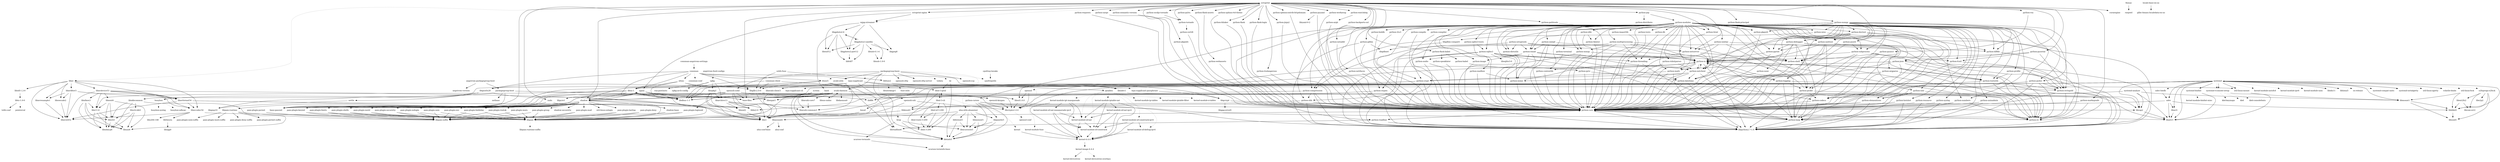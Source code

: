 digraph depends {
    node [shape=plaintext]
"alsa-utils-alsamixer" -> "libasound2";
"alsa-utils-alsamixer" -> "libformw5";
"alsa-utils-alsamixer" -> "libmenuw5";
"alsa-utils-alsamixer" -> "libncursesw5";
"alsa-utils-alsamixer" -> "libpanelw5";
"alsa-utils-alsamixer" -> "libtinfo5";
"angstrom-feed-configs" -> "opkg" [style=dotted];
"angstrom-packagegroup-boot" -> "angstrom-version";
"angstrom-packagegroup-boot" -> "packagegroup-boot";
"avahi-daemon" -> "base-files";
"avahi-daemon" -> "base-passwd";
"avahi-daemon" -> "libavahi-common3";
"avahi-daemon" -> "libavahi-core7";
"avahi-daemon" -> "libcap2";
"avahi-daemon" -> "libdaemon0";
"avahi-daemon" -> "libdbus-1-3";
"avahi-daemon" -> "libexpat1";
"avahi-daemon" -> "libnss-mdns" [style=dotted];
"avahi-daemon" -> "shadow";
"avahi-utils" -> "libavahi-client3";
"avahi-utils" -> "libavahi-common3";
"bash" -> "base-files";
"bash" -> "libtinfo5";
"bluez5" -> "libdbus-1-3";
"bluez5" -> "libglib-2.0-0";
"bluez5" -> "libreadline6";
"bluez5" -> "libudev1";
"busybox" -> "busybox-syslog" [style=dotted];
"busybox" -> "busybox-udhcpc" [style=dotted];
"connman" -> "bluez5";
"connman" -> "connman-conf" [style=dotted];
"connman" -> "dbus-1";
"connman" -> "iptables";
"connman" -> "libdbus-1-3";
"connman" -> "libglib-2.0-0";
"connman" -> "libgnutls28";
"connman" -> "ofono";
"connman" -> "wpa-supplicant";
"connman-angstrom-settings" -> "connman";
"connman-client" -> "libdbus-1-3";
"connman-client" -> "libglib-2.0-0";
"connman-client" -> "libreadline6";
"cpufreq-tweaks" -> "cpufrequtils";
"dbus-1" -> "base-files";
"dbus-1" -> "base-passwd";
"dbus-1" -> "libdbus-1-3";
"dbus-1" -> "libexpat1";
"dbus-1" -> "libx11-6";
"dbus-1" -> "shadow";
"e2fsprogs-e2fsck" -> "libblkid1";
"e2fsprogs-e2fsck" -> "libcom-err2";
"e2fsprogs-e2fsck" -> "libe2p2";
"e2fsprogs-e2fsck" -> "libext2fs2";
"e2fsprogs-e2fsck" -> "libuuid1";
"fixmac" -> "ranpwd";
"htop" -> "libncursesw5";
"htop" -> "libtinfo5";
"htop" -> "ncurses-terminfo";
"iptables" -> "kernel-module-ip-tables" [style=dotted];
"iptables" -> "kernel-module-ipt-masquerade" [style=dotted];
"iptables" -> "kernel-module-iptable-filter" [style=dotted];
"iptables" -> "kernel-module-iptable-nat" [style=dotted];
"iptables" -> "kernel-module-nf-conntrack" [style=dotted];
"iptables" -> "kernel-module-nf-conntrack-ipv4" [style=dotted];
"iptables" -> "kernel-module-nf-defrag-ipv4" [style=dotted];
"iptables" -> "kernel-module-nf-nat" [style=dotted];
"iptables" -> "kernel-module-x-tables" [style=dotted];
"iw" -> "libnl-3-200";
"iw" -> "libnl-3-genl";
"kernel" -> "kernel-4.4.4";
"kernel-4.4.4" -> "kernel-image-4.4.4";
"kernel-image-4.4.4" -> "kernel-devicetree";
"kernel-image-4.4.4" -> "kernel-devicetree-overlays" [style=dotted];
"kernel-module-fuse" -> "kernel-4.4.4";
"kernel-module-ipt-masquerade" -> "kernel-4.4.4";
"kernel-module-ipt-masquerade" -> "kernel-module-nf-conntrack";
"kernel-module-ipt-masquerade" -> "kernel-module-nf-nat";
"kernel-module-ipt-masquerade" -> "kernel-module-nf-nat-masquerade-ipv4";
"kernel-module-iptable-nat" -> "kernel-4.4.4";
"kernel-module-iptable-nat" -> "kernel-module-nf-conntrack";
"kernel-module-iptable-nat" -> "kernel-module-nf-nat";
"kernel-module-iptable-nat" -> "kernel-module-nf-nat-ipv4";
"kernel-module-nf-conntrack" -> "kernel-4.4.4";
"kernel-module-nf-conntrack-ipv4" -> "kernel-4.4.4";
"kernel-module-nf-conntrack-ipv4" -> "kernel-module-nf-conntrack";
"kernel-module-nf-conntrack-ipv4" -> "kernel-module-nf-defrag-ipv4";
"kernel-module-nf-defrag-ipv4" -> "kernel-4.4.4";
"kernel-module-nf-nat" -> "kernel-4.4.4";
"kernel-module-nf-nat" -> "kernel-module-nf-conntrack";
"kernel-module-nf-nat-ipv4" -> "kernel-4.4.4";
"kernel-module-nf-nat-ipv4" -> "kernel-module-nf-conntrack";
"kernel-module-nf-nat-ipv4" -> "kernel-module-nf-nat";
"kernel-module-nf-nat-masquerade-ipv4" -> "kernel-4.4.4";
"kernel-module-nf-nat-masquerade-ipv4" -> "kernel-module-nf-conntrack";
"kernel-module-nf-nat-masquerade-ipv4" -> "kernel-module-nf-nat";
"kmod" -> "libz1";
"libacl1" -> "libattr1";
"libarchive13" -> "libattr1";
"libarchive13" -> "libbz2-0";
"libarchive13" -> "libxml2";
"libarchive13" -> "libz1";
"libasound2" -> "alsa-conf";
"libasound2" -> "alsa-conf-base";
"libav" -> "libavcodec54";
"libav" -> "libavdevice53";
"libav" -> "libavfilter3";
"libav" -> "libavformat54";
"libav" -> "libavresample1";
"libav" -> "libavutil52";
"libav" -> "libsdl-1.2-0";
"libav" -> "libswscale2";
"libavahi-client3" -> "libavahi-common3";
"libavahi-client3" -> "libdbus-1-3";
"libavahi-core7" -> "libavahi-common3";
"libavcodec54" -> "libavutil52";
"libavcodec54" -> "libtheora";
"libavcodec54" -> "libx264-148";
"libavcodec54" -> "libz1";
"libavdevice53" -> "libasound2";
"libavdevice53" -> "libavcodec54";
"libavdevice53" -> "libavformat54";
"libavdevice53" -> "libavutil52";
"libavdevice53" -> "libx11-6";
"libavdevice53" -> "libxext6";
"libavdevice53" -> "libxfixes3";
"libavfilter3" -> "libavcodec54";
"libavfilter3" -> "libavformat54";
"libavfilter3" -> "libavresample1";
"libavfilter3" -> "libavutil52";
"libavfilter3" -> "libswscale2";
"libavformat54" -> "libavcodec54";
"libavformat54" -> "libavutil52";
"libavformat54" -> "libbz2-0";
"libavformat54" -> "libz1";
"libavresample1" -> "libavutil52";
"libblkid1" -> "libuuid1";
"libcap2" -> "libattr1";
"libcrypto1.0.0" -> "openssl-conf" [style=dotted];
"libdbus-1-3" -> "dbus-1" [style=dotted];
"libext2fs2" -> "libblkid1";
"libext2fs2" -> "libcom-err2";
"libformw5" -> "libncursesw5";
"libformw5" -> "libtinfo5";
"libfuse2" -> "fuse-utils" [style=dotted];
"libfuse2" -> "kernel-module-fuse" [style=dotted];
"libfuse2" -> "libulockmgr1" [style=dotted];
"libfuse2" -> "util-linux-mount";
"libgcrypt" -> "libcap2";
"libgcrypt" -> "libgpg-error0";
"libgdbm-compat4" -> "libgdbm4";
"libglib-2.0-0" -> "libffi6";
"libglib-2.0-0" -> "libz1";
"libgnutls28" -> "libgmp10";
"libgnutls28" -> "libz1";
"libgnutls28" -> "nettle";
"libgphoto2-6" -> "bash";
"libgphoto2-6" -> "libexif12";
"libgphoto2-6" -> "libgphoto2-camlibs" [style=dotted];
"libgphoto2-6" -> "libgphoto2-port12";
"libgphoto2-6" -> "libltdl7";
"libgphoto2-camlibs" -> "libexif12";
"libgphoto2-camlibs" -> "libgphoto2-6";
"libgphoto2-camlibs" -> "libgphoto2-port12";
"libgphoto2-camlibs" -> "libjpeg8";
"libgphoto2-camlibs" -> "libltdl7";
"libgphoto2-camlibs" -> "libusb-0.1-4";
"libgphoto2-camlibs" -> "libusb-1.0-0";
"libgphoto2-port12" -> "libltdl7";
"libkmod2" -> "libz1";
"libmenuw5" -> "libncursesw5";
"libmenuw5" -> "libtinfo5";
"libmount1" -> "libblkid1";
"libmount1" -> "libuuid1";
"libncursesw5" -> "libtinfo5";
"libnl-3-cli" -> "libnl-3-200";
"libnl-3-cli" -> "libnl-3-genl";
"libnl-3-cli" -> "libnl-nf-3-200";
"libnl-3-cli" -> "libnl-route-3-200";
"libnl-3-genl" -> "libnl-3-200";
"libnl-3-genl" -> "libnl-3-cli";
"libnl-nf-3-200" -> "libnl-3-200";
"libnl-nf-3-200" -> "libnl-route-3-200";
"libnl-route-3-200" -> "libnl-3-200";
"libnss-mdns" -> "avahi-daemon";
"libopkg1" -> "libarchive13";
"libopkg1" -> "libattr1";
"libopkg1" -> "libbz2-0";
"libopkg1" -> "libxml2";
"libopkg1" -> "libz1";
"libpam" -> "libpam-runtime-suffix" [style=dotted];
"libpam-runtime" -> "libpam-suffix";
"libpam-runtime" -> "pam-plugin-deny-suffix";
"libpam-runtime" -> "pam-plugin-permit-suffix";
"libpam-runtime" -> "pam-plugin-unix-suffix";
"libpam-runtime" -> "pam-plugin-warn-suffix";
"libpanelw5" -> "libncursesw5";
"libpanelw5" -> "libtinfo5";
"libreadline6" -> "libtinfo5";
"libsdl-1.2-0" -> "libts-1.0-0";
"libssl1.0.0" -> "libcrypto1.0.0";
"libswscale2" -> "libavutil52";
"libtheora" -> "libogg0";
"libtinfo5" -> "ncurses-terminfo-base" [style=dotted];
"libts-1.0-0" -> "pointercal" [style=dotted];
"libts-1.0-0" -> "tslib-conf";
"libudev1" -> "libcap2";
"libusb-0.1-4" -> "libusb-1.0-0";
"libx11-6" -> "libxau6";
"libx11-6" -> "libxcb1";
"libx11-6" -> "libxdmcp6";
"libxcb-xkb1" -> "libxau6";
"libxcb-xkb1" -> "libxcb1";
"libxcb-xkb1" -> "libxdmcp6";
"libxcb1" -> "libxau6";
"libxcb1" -> "libxdmcp6";
"libxext6" -> "libx11-6";
"libxext6" -> "libxau6";
"libxext6" -> "libxcb1";
"libxext6" -> "libxdmcp6";
"libxfixes3" -> "libx11-6";
"libxfixes3" -> "libxau6";
"libxfixes3" -> "libxcb1";
"libxfixes3" -> "libxdmcp6";
"libxkbcommon" -> "libxau6";
"libxkbcommon" -> "libxcb-xkb1";
"libxkbcommon" -> "libxcb1";
"libxkbcommon" -> "libxdmcp6";
"libxml2" -> "libz1";
"locale-base-en-us" -> "glibc-binary-localedata-en-us";
"mjpg-streamer" -> "libexif12";
"mjpg-streamer" -> "libgphoto2-6";
"mjpg-streamer" -> "libgphoto2-port12";
"mjpg-streamer" -> "libjpeg8";
"ncurses-terminfo" -> "ncurses-terminfo-base";
"nettle" -> "libgmp10";
"nginx" -> "base-files";
"nginx" -> "base-passwd";
"nginx" -> "libcrypto1.0.0";
"nginx" -> "libpcre1";
"nginx" -> "libssl1.0.0";
"nginx" -> "libz1";
"nginx" -> "shadow";
"octoprint" -> "base-files";
"octoprint" -> "base-passwd";
"octoprint" -> "curaengine";
"octoprint" -> "libav" [style=dotted];
"octoprint" -> "mjpg-streamer" [style=dotted];
"octoprint" -> "octoprint-nginx" [style=dotted];
"octoprint" -> "python-backports-ssl";
"octoprint" -> "python-blinker";
"octoprint" -> "python-flask";
"octoprint" -> "python-flask-assets";
"octoprint" -> "python-flask-babel";
"octoprint" -> "python-flask-login";
"octoprint" -> "python-flask-principal";
"octoprint" -> "python-html";
"octoprint" -> "python-itsdangerous";
"octoprint" -> "python-jinja2";
"octoprint" -> "python-json";
"octoprint" -> "python-markupsafe";
"octoprint" -> "python-netaddr";
"octoprint" -> "python-netifaces";
"octoprint" -> "python-netserver";
"octoprint" -> "python-numpy";
"octoprint" -> "python-pathtools";
"octoprint" -> "python-pip";
"octoprint" -> "python-pkginfo";
"octoprint" -> "python-psutil";
"octoprint" -> "python-pylru";
"octoprint" -> "python-pyserial";
"octoprint" -> "python-pyyaml";
"octoprint" -> "python-requests";
"octoprint" -> "python-rsa";
"octoprint" -> "python-sarge";
"octoprint" -> "python-semantic-version";
"octoprint" -> "python-sockjs-tornado";
"octoprint" -> "python-sphinx-rtd-theme";
"octoprint" -> "python-sphinxcontrib-httpdomain";
"octoprint" -> "python-tornado";
"octoprint" -> "python-watchdog";
"octoprint" -> "python-werkzeug";
"octoprint" -> "shadow";
"octoprint" -> "sudo";
"octoprint-nginx" -> "mjpg-streamer";
"octoprint-nginx" -> "nginx";
"octoprint-nginx" -> "octoprint";
"ofono" -> "dbus-1";
"ofono" -> "libdbus-1-3";
"ofono" -> "libglib-2.0-0";
"ofono" -> "libudev1";
"openssh-keygen" -> "libcrypto1.0.0";
"openssh-ssh" -> "libcrypto1.0.0";
"openssh-ssh" -> "libz1";
"openssh-sshd" -> "base-files";
"openssh-sshd" -> "base-passwd";
"openssh-sshd" -> "libcrypto1.0.0";
"openssh-sshd" -> "libpam";
"openssh-sshd" -> "libz1";
"openssh-sshd" -> "openssh-keygen";
"openssh-sshd" -> "pam-plugin-keyinit";
"openssh-sshd" -> "pam-plugin-loginuid";
"openssh-sshd" -> "shadow";
"openssl" -> "libcrypto1.0.0";
"openssl" -> "libssl1.0.0";
"opkg" -> "libarchive13";
"opkg" -> "libopkg1";
"opkg" -> "opkg-arch-config";
"opkg" -> "run-postinsts";
"packagegroup-basic" -> "alsa-utils-alsamixer" [style=dotted];
"packagegroup-basic" -> "avahi-daemon";
"packagegroup-basic" -> "avahi-utils";
"packagegroup-basic" -> "bluez5" [style=dotted];
"packagegroup-basic" -> "cpufrequtils" [style=dotted];
"packagegroup-basic" -> "htop" [style=dotted];
"packagegroup-basic" -> "iw" [style=dotted];
"packagegroup-basic" -> "openssh-scp";
"packagegroup-basic" -> "openssh-sftp";
"packagegroup-basic" -> "openssh-sftp-server";
"packagegroup-basic" -> "openssh-ssh";
"packagegroup-basic" -> "openssh-sshd";
"packagegroup-basic" -> "tzdata" [style=dotted];
"packagegroup-basic" -> "wpa-supplicant" [style=dotted];
"packagegroup-boot" -> "base-files";
"packagegroup-boot" -> "base-passwd";
"packagegroup-boot" -> "busybox";
"packagegroup-boot" -> "kernel" [style=dotted];
"packagegroup-boot" -> "netbase";
"pam-plugin-deny" -> "libpam";
"pam-plugin-deny" -> "libpam-suffix";
"pam-plugin-env" -> "libpam";
"pam-plugin-env" -> "libpam-suffix";
"pam-plugin-faildelay" -> "libpam";
"pam-plugin-faildelay" -> "libpam-suffix";
"pam-plugin-group" -> "libpam";
"pam-plugin-group" -> "libpam-suffix";
"pam-plugin-keyinit" -> "libpam";
"pam-plugin-keyinit" -> "libpam-suffix";
"pam-plugin-lastlog" -> "libpam";
"pam-plugin-lastlog" -> "libpam-suffix";
"pam-plugin-limits" -> "libpam";
"pam-plugin-limits" -> "libpam-suffix";
"pam-plugin-loginuid" -> "libpam";
"pam-plugin-loginuid" -> "libpam-suffix";
"pam-plugin-mail" -> "libpam";
"pam-plugin-mail" -> "libpam-suffix";
"pam-plugin-motd" -> "libpam";
"pam-plugin-motd" -> "libpam-suffix";
"pam-plugin-nologin" -> "libpam";
"pam-plugin-nologin" -> "libpam-suffix";
"pam-plugin-permit" -> "libpam";
"pam-plugin-permit" -> "libpam-suffix";
"pam-plugin-rootok" -> "libpam";
"pam-plugin-rootok" -> "libpam-suffix";
"pam-plugin-securetty" -> "libpam";
"pam-plugin-securetty" -> "libpam-suffix";
"pam-plugin-shells" -> "libpam";
"pam-plugin-shells" -> "libpam-suffix";
"pam-plugin-unix" -> "libpam";
"pam-plugin-unix" -> "libpam-suffix";
"pam-plugin-warn" -> "libpam";
"pam-plugin-warn" -> "libpam-suffix";
"python-2to3" -> "python-core";
"python-argh" -> "python-core";
"python-argparse" -> "python-codecs";
"python-argparse" -> "python-core";
"python-argparse" -> "python-textutils";
"python-audio" -> "libpython2.7-1.0";
"python-audio" -> "python-core";
"python-babel" -> "python-pytz";
"python-backports-ssl" -> "python-core";
"python-blinker" -> "python-core";
"python-bsddb" -> "python-core";
"python-certifi" -> "python-core";
"python-codecs" -> "libpython2.7-1.0";
"python-codecs" -> "python-core";
"python-codecs" -> "python-lang";
"python-compile" -> "python-core";
"python-compiler" -> "python-core";
"python-compression" -> "libbz2-0";
"python-compression" -> "libpython2.7-1.0";
"python-compression" -> "python-core";
"python-compression" -> "python-zlib";
"python-contextlib" -> "python-core";
"python-core" -> "libpython2.7-1.0";
"python-core" -> "libz1";
"python-core" -> "python-lang";
"python-core" -> "python-re";
"python-core" -> "python-readline" [style=dotted];
"python-crypt" -> "libcrypto1.0.0";
"python-crypt" -> "libpython2.7-1.0";
"python-crypt" -> "openssl" [style=dotted];
"python-crypt" -> "python-core";
"python-ctypes" -> "libffi6";
"python-ctypes" -> "libpython2.7-1.0";
"python-ctypes" -> "python-core";
"python-curses" -> "libncursesw5";
"python-curses" -> "libpanelw5";
"python-curses" -> "libpython2.7-1.0";
"python-curses" -> "libtinfo5";
"python-curses" -> "python-core";
"python-datetime" -> "libpython2.7-1.0";
"python-datetime" -> "python-codecs";
"python-datetime" -> "python-core";
"python-db" -> "python-core";
"python-debugger" -> "python-core";
"python-debugger" -> "python-io";
"python-debugger" -> "python-lang";
"python-debugger" -> "python-pprint";
"python-debugger" -> "python-re";
"python-debugger" -> "python-shell";
"python-debugger" -> "python-stringold";
"python-difflib" -> "python-lang";
"python-difflib" -> "python-re";
"python-distutils" -> "python-core";
"python-doctest" -> "python-core";
"python-doctest" -> "python-debugger";
"python-doctest" -> "python-difflib";
"python-doctest" -> "python-io";
"python-doctest" -> "python-lang";
"python-doctest" -> "python-re";
"python-doctest" -> "python-unittest";
"python-elementtree" -> "libpython2.7-1.0";
"python-elementtree" -> "python-core";
"python-email" -> "python-audio";
"python-email" -> "python-core";
"python-email" -> "python-image";
"python-email" -> "python-io";
"python-email" -> "python-mime";
"python-email" -> "python-netclient";
"python-email" -> "python-re";
"python-fcntl" -> "libpython2.7-1.0";
"python-fcntl" -> "python-core";
"python-flask" -> "python-core";
"python-flask-assets" -> "python-webassets";
"python-flask-babel" -> "python-babel";
"python-flask-babel" -> "python-speaklater";
"python-flask-login" -> "python-core";
"python-flask-principal" -> "python-core";
"python-gdbm" -> "libgdbm4";
"python-gdbm" -> "libpython2.7-1.0";
"python-gdbm" -> "python-core";
"python-hotshot" -> "libpython2.7-1.0";
"python-hotshot" -> "python-core";
"python-html" -> "python-core";
"python-idle" -> "python-core";
"python-idle" -> "python-tkinter";
"python-image" -> "python-core";
"python-importlib" -> "python-core";
"python-io" -> "libcrypto1.0.0";
"python-io" -> "libpython2.7-1.0";
"python-io" -> "libssl1.0.0";
"python-io" -> "python-contextlib";
"python-io" -> "python-core";
"python-io" -> "python-math";
"python-io" -> "python-netclient";
"python-io" -> "python-textutils";
"python-itsdangerous" -> "python-core";
"python-jinja2" -> "python-core";
"python-json" -> "libpython2.7-1.0";
"python-json" -> "python-codecs";
"python-json" -> "python-core";
"python-json" -> "python-math";
"python-json" -> "python-re";
"python-lang" -> "libpython2.7-1.0";
"python-lang" -> "python-core";
"python-logging" -> "python-core";
"python-logging" -> "python-io";
"python-logging" -> "python-lang";
"python-logging" -> "python-pickle";
"python-logging" -> "python-stringold";
"python-mailbox" -> "python-core";
"python-mailbox" -> "python-mime";
"python-markupsafe" -> "python-core";
"python-markupsafe" -> "python-re";
"python-math" -> "libpython2.7-1.0";
"python-math" -> "python-core";
"python-math" -> "python-crypt";
"python-mime" -> "python-core";
"python-mime" -> "python-io";
"python-misc" -> "libgdbm-compat4";
"python-misc" -> "libpython2.7-1.0";
"python-mmap" -> "libpython2.7-1.0";
"python-mmap" -> "python-core";
"python-mmap" -> "python-io";
"python-modules" -> "python-2to3";
"python-modules" -> "python-argparse";
"python-modules" -> "python-audio";
"python-modules" -> "python-bsddb";
"python-modules" -> "python-codecs";
"python-modules" -> "python-compile";
"python-modules" -> "python-compiler";
"python-modules" -> "python-compression";
"python-modules" -> "python-contextlib";
"python-modules" -> "python-core";
"python-modules" -> "python-crypt";
"python-modules" -> "python-ctypes";
"python-modules" -> "python-curses";
"python-modules" -> "python-datetime";
"python-modules" -> "python-db";
"python-modules" -> "python-debugger";
"python-modules" -> "python-difflib";
"python-modules" -> "python-distutils";
"python-modules" -> "python-doctest";
"python-modules" -> "python-elementtree";
"python-modules" -> "python-email";
"python-modules" -> "python-fcntl";
"python-modules" -> "python-gdbm";
"python-modules" -> "python-hotshot";
"python-modules" -> "python-html";
"python-modules" -> "python-idle";
"python-modules" -> "python-image";
"python-modules" -> "python-importlib";
"python-modules" -> "python-io";
"python-modules" -> "python-json";
"python-modules" -> "python-lang";
"python-modules" -> "python-logging";
"python-modules" -> "python-mailbox";
"python-modules" -> "python-math";
"python-modules" -> "python-mime";
"python-modules" -> "python-misc";
"python-modules" -> "python-mmap";
"python-modules" -> "python-multiprocessing";
"python-modules" -> "python-netclient";
"python-modules" -> "python-netserver";
"python-modules" -> "python-numbers";
"python-modules" -> "python-pickle";
"python-modules" -> "python-pkgutil";
"python-modules" -> "python-pprint";
"python-modules" -> "python-profile";
"python-modules" -> "python-pydoc";
"python-modules" -> "python-re";
"python-modules" -> "python-readline";
"python-modules" -> "python-resource";
"python-modules" -> "python-robotparser";
"python-modules" -> "python-shell";
"python-modules" -> "python-smtpd";
"python-modules" -> "python-sqlite3";
"python-modules" -> "python-sqlite3-tests";
"python-modules" -> "python-stringold";
"python-modules" -> "python-subprocess";
"python-modules" -> "python-syslog";
"python-modules" -> "python-terminal";
"python-modules" -> "python-tests";
"python-modules" -> "python-textutils";
"python-modules" -> "python-threading";
"python-modules" -> "python-tkinter";
"python-modules" -> "python-unittest";
"python-modules" -> "python-unixadmin";
"python-modules" -> "python-xml";
"python-modules" -> "python-xmlrpc";
"python-modules" -> "python-zlib";
"python-multiprocessing" -> "libpython2.7-1.0";
"python-multiprocessing" -> "python-core";
"python-multiprocessing" -> "python-ctypes";
"python-multiprocessing" -> "python-io";
"python-multiprocessing" -> "python-lang";
"python-multiprocessing" -> "python-mmap";
"python-multiprocessing" -> "python-pickle";
"python-multiprocessing" -> "python-threading";
"python-netaddr" -> "python-core";
"python-netclient" -> "python-core";
"python-netclient" -> "python-crypt";
"python-netclient" -> "python-datetime";
"python-netclient" -> "python-io";
"python-netclient" -> "python-lang";
"python-netclient" -> "python-logging";
"python-netclient" -> "python-mime";
"python-netifaces" -> "python-core";
"python-netserver" -> "python-core";
"python-netserver" -> "python-netclient";
"python-netserver" -> "python-shell";
"python-netserver" -> "python-threading";
"python-nose" -> "python-core";
"python-numbers" -> "python-core";
"python-numbers" -> "python-lang";
"python-numbers" -> "python-re";
"python-numpy" -> "python-compression";
"python-numpy" -> "python-datetime";
"python-numpy" -> "python-difflib";
"python-numpy" -> "python-distutils";
"python-numpy" -> "python-doctest";
"python-numpy" -> "python-email";
"python-numpy" -> "python-misc";
"python-numpy" -> "python-mmap";
"python-numpy" -> "python-netclient";
"python-numpy" -> "python-nose";
"python-numpy" -> "python-numbers";
"python-numpy" -> "python-pickle";
"python-numpy" -> "python-pkgutil";
"python-numpy" -> "python-pprint";
"python-numpy" -> "python-pydoc";
"python-numpy" -> "python-shell";
"python-numpy" -> "python-subprocess";
"python-numpy" -> "python-unittest";
"python-pathtools" -> "python-core";
"python-pickle" -> "libpython2.7-1.0";
"python-pickle" -> "python-codecs";
"python-pickle" -> "python-core";
"python-pickle" -> "python-io";
"python-pickle" -> "python-re";
"python-pip" -> "python-distribute";
"python-pip" -> "python-modules";
"python-pkginfo" -> "python-core";
"python-pkgutil" -> "python-core";
"python-pprint" -> "python-core";
"python-pprint" -> "python-io";
"python-profile" -> "libpython2.7-1.0";
"python-profile" -> "python-core";
"python-profile" -> "python-textutils";
"python-psutil" -> "python-core";
"python-psutil" -> "python-subprocess";
"python-pyasn1" -> "python-core";
"python-pyasn1" -> "python-lang";
"python-pyasn1" -> "python-shell";
"python-pydoc" -> "python-core";
"python-pydoc" -> "python-lang";
"python-pydoc" -> "python-re";
"python-pydoc" -> "python-stringold";
"python-pylru" -> "python-core";
"python-pyserial" -> "python-fcntl";
"python-pyserial" -> "python-io";
"python-pyserial" -> "python-stringold";
"python-pytz" -> "python-core";
"python-pytz" -> "python-datetime";
"python-pyyaml" -> "libyaml-0-2";
"python-pyyaml" -> "python-core";
"python-re" -> "python-core";
"python-readline" -> "libpython2.7-1.0";
"python-readline" -> "libreadline6";
"python-readline" -> "python-core";
"python-requests" -> "python-core";
"python-resource" -> "libpython2.7-1.0";
"python-resource" -> "python-core";
"python-robotparser" -> "python-core";
"python-robotparser" -> "python-netclient";
"python-rsa" -> "python-pyasn1";
"python-sarge" -> "python-core";
"python-semantic-version" -> "python-core";
"python-setuptools" -> "python-compression";
"python-setuptools" -> "python-distutils";
"python-setuptools" -> "python-email";
"python-setuptools" -> "python-shell";
"python-setuptools" -> "python-stringold";
"python-shell" -> "python-core";
"python-shell" -> "python-re";
"python-smtpd" -> "python-core";
"python-smtpd" -> "python-email";
"python-smtpd" -> "python-mime";
"python-smtpd" -> "python-netserver";
"python-sockjs-tornado" -> "python-tornado";
"python-speaklater" -> "python-core";
"python-sphinx-rtd-theme" -> "python-core";
"python-sphinxcontrib-httpdomain" -> "python-core";
"python-sqlite3" -> "libpython2.7-1.0";
"python-sqlite3" -> "libsqlite3-0";
"python-sqlite3" -> "python-core";
"python-sqlite3" -> "python-crypt";
"python-sqlite3" -> "python-datetime";
"python-sqlite3" -> "python-io";
"python-sqlite3" -> "python-lang";
"python-sqlite3" -> "python-threading";
"python-sqlite3" -> "python-zlib";
"python-sqlite3-tests" -> "python-core";
"python-sqlite3-tests" -> "python-sqlite3";
"python-stringold" -> "libpython2.7-1.0";
"python-stringold" -> "python-core";
"python-stringold" -> "python-re";
"python-subprocess" -> "python-core";
"python-subprocess" -> "python-fcntl";
"python-subprocess" -> "python-io";
"python-subprocess" -> "python-pickle";
"python-subprocess" -> "python-re";
"python-syslog" -> "libpython2.7-1.0";
"python-syslog" -> "python-core";
"python-terminal" -> "python-core";
"python-terminal" -> "python-io";
"python-tests" -> "python-core";
"python-textutils" -> "libpython2.7-1.0";
"python-textutils" -> "python-core";
"python-textutils" -> "python-io";
"python-textutils" -> "python-re";
"python-textutils" -> "python-stringold";
"python-threading" -> "python-core";
"python-threading" -> "python-lang";
"python-tkinter" -> "python-core";
"python-tornado" -> "python-certifi";
"python-unittest" -> "python-core";
"python-unittest" -> "python-difflib";
"python-unittest" -> "python-io";
"python-unittest" -> "python-lang";
"python-unittest" -> "python-pprint";
"python-unittest" -> "python-shell";
"python-unittest" -> "python-stringold";
"python-unixadmin" -> "libpython2.7-1.0";
"python-unixadmin" -> "python-core";
"python-watchdog" -> "python-argh";
"python-webassets" -> "python-core";
"python-werkzeug" -> "python-core";
"python-xml" -> "libpython2.7-1.0";
"python-xml" -> "python-core";
"python-xml" -> "python-elementtree";
"python-xml" -> "python-re";
"python-xmlrpc" -> "python-core";
"python-xmlrpc" -> "python-lang";
"python-xmlrpc" -> "python-netserver";
"python-xmlrpc" -> "python-xml";
"python-zlib" -> "libpython2.7-1.0";
"python-zlib" -> "libz1";
"python-zlib" -> "python-core";
"screen" -> "base-files";
"screen" -> "libpam";
"screen" -> "libtinfo5";
"shadow" -> "base-passwd";
"shadow" -> "libpam";
"shadow" -> "libpam-runtime";
"shadow" -> "pam-plugin-env";
"shadow" -> "pam-plugin-faildelay";
"shadow" -> "pam-plugin-group";
"shadow" -> "pam-plugin-lastlog";
"shadow" -> "pam-plugin-limits";
"shadow" -> "pam-plugin-mail";
"shadow" -> "pam-plugin-motd";
"shadow" -> "pam-plugin-nologin";
"shadow" -> "pam-plugin-rootok";
"shadow" -> "pam-plugin-securetty";
"shadow" -> "pam-plugin-shells";
"shadow" -> "shadow-base";
"shadow" -> "shadow-securetty";
"shadow" -> "util-linux-sulogin";
"shadow-base" -> "libpam";
"sshfs-fuse" -> "libfuse2";
"sshfs-fuse" -> "libglib-2.0-0";
"sudo" -> "libpam";
"sudo" -> "pam-plugin-keyinit";
"sudo" -> "pam-plugin-limits";
"systemd" -> "base-files";
"systemd" -> "base-passwd";
"systemd" -> "dbus-1";
"systemd" -> "e2fsprogs-e2fsck" [style=dotted];
"systemd" -> "iptables";
"systemd" -> "kernel-module-autofs4" [style=dotted];
"systemd" -> "kernel-module-ipv6" [style=dotted];
"systemd" -> "kernel-module-unix" [style=dotted];
"systemd" -> "kmod";
"systemd" -> "libacl1";
"systemd" -> "libattr1";
"systemd" -> "libblkid1";
"systemd" -> "libcap2";
"systemd" -> "libidn11";
"systemd" -> "libkmod2";
"systemd" -> "liblzma5";
"systemd" -> "libmount1";
"systemd" -> "libpam";
"systemd" -> "libxkbcommon";
"systemd" -> "os-release" [style=dotted];
"systemd" -> "shadow";
"systemd" -> "systemd-binfmt";
"systemd" -> "systemd-compat-units" [style=dotted];
"systemd" -> "systemd-serialgetty" [style=dotted];
"systemd" -> "systemd-vconsole-setup" [style=dotted];
"systemd" -> "systemd-vconsole-setup";
"systemd" -> "udev";
"systemd" -> "udev-hwdb" [style=dotted];
"systemd" -> "util-linux-agetty" [style=dotted];
"systemd" -> "util-linux-fsck" [style=dotted];
"systemd" -> "util-linux-mount";
"systemd" -> "volatile-binds";
"systemd-analyze" -> "libattr1";
"systemd-analyze" -> "libcap2";
"systemd-analyze" -> "libmount1";
"systemd-analyze" -> "libpam";
"systemd-binfmt" -> "kernel-module-binfmt-misc" [style=dotted];
"systemd-binfmt" -> "libattr1";
"systemd-serialgetty" -> "systemd";
"systemd-vconsole-setup" -> "kbd" [style=dotted];
"systemd-vconsole-setup" -> "kbd-consolefonts" [style=dotted];
"systemd-vconsole-setup" -> "kbd-keymaps" [style=dotted];
"systemd-vconsole-setup" -> "libattr1";
"udev" -> "libacl1";
"udev" -> "libattr1";
"udev" -> "libblkid1";
"udev" -> "libkmod2";
"udev-hwdb" -> "udev";
"util-linux-fsck" -> "libblkid1";
"util-linux-fsck" -> "libmount1";
"util-linux-mount" -> "libmount1";
"wpa-supplicant" -> "libdbus-1-3";
"wpa-supplicant" -> "libgcrypt";
"wpa-supplicant" -> "libgnutls28";
"wpa-supplicant" -> "libnl-3-200";
"wpa-supplicant" -> "libnl-3-genl";
"wpa-supplicant" -> "wpa-supplicant-cli" [style=dotted];
"wpa-supplicant" -> "wpa-supplicant-passphrase" [style=dotted];
"wpa-supplicant-passphrase" -> "libgcrypt";
}
